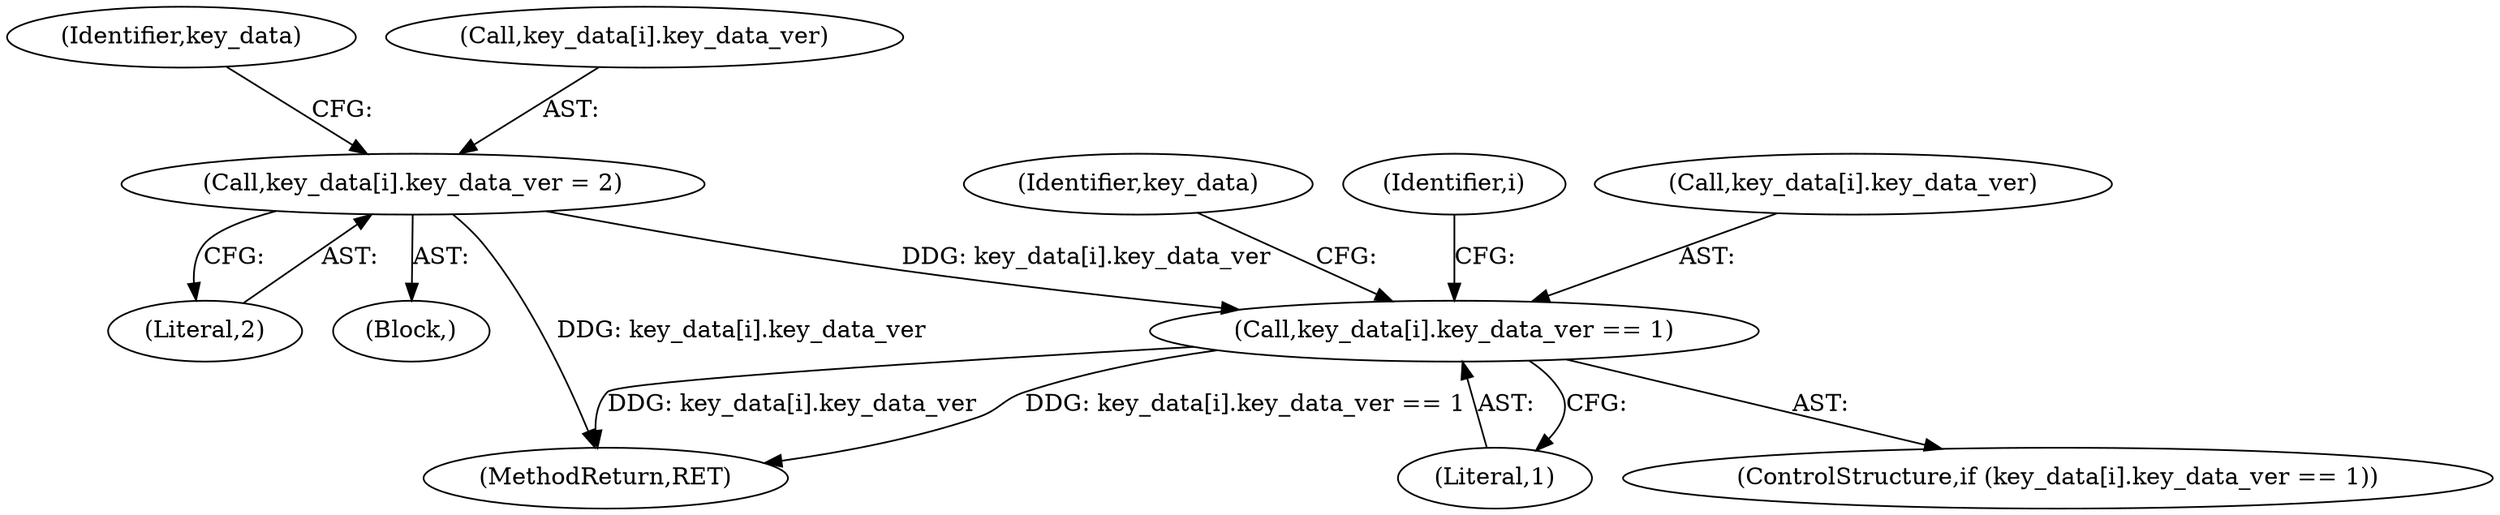 digraph "0_krb5_dc7ed55c689d57de7f7408b34631bf06fec9dab1@pointer" {
"1000165" [label="(Call,key_data[i].key_data_ver == 1)"];
"1000173" [label="(Call,key_data[i].key_data_ver = 2)"];
"1000176" [label="(Identifier,key_data)"];
"1000172" [label="(Block,)"];
"1000171" [label="(Literal,1)"];
"1000162" [label="(Identifier,i)"];
"1000410" [label="(MethodReturn,RET)"];
"1000184" [label="(Identifier,key_data)"];
"1000166" [label="(Call,key_data[i].key_data_ver)"];
"1000164" [label="(ControlStructure,if (key_data[i].key_data_ver == 1))"];
"1000174" [label="(Call,key_data[i].key_data_ver)"];
"1000179" [label="(Literal,2)"];
"1000173" [label="(Call,key_data[i].key_data_ver = 2)"];
"1000165" [label="(Call,key_data[i].key_data_ver == 1)"];
"1000165" -> "1000164"  [label="AST: "];
"1000165" -> "1000171"  [label="CFG: "];
"1000166" -> "1000165"  [label="AST: "];
"1000171" -> "1000165"  [label="AST: "];
"1000176" -> "1000165"  [label="CFG: "];
"1000162" -> "1000165"  [label="CFG: "];
"1000165" -> "1000410"  [label="DDG: key_data[i].key_data_ver"];
"1000165" -> "1000410"  [label="DDG: key_data[i].key_data_ver == 1"];
"1000173" -> "1000165"  [label="DDG: key_data[i].key_data_ver"];
"1000173" -> "1000172"  [label="AST: "];
"1000173" -> "1000179"  [label="CFG: "];
"1000174" -> "1000173"  [label="AST: "];
"1000179" -> "1000173"  [label="AST: "];
"1000184" -> "1000173"  [label="CFG: "];
"1000173" -> "1000410"  [label="DDG: key_data[i].key_data_ver"];
}
